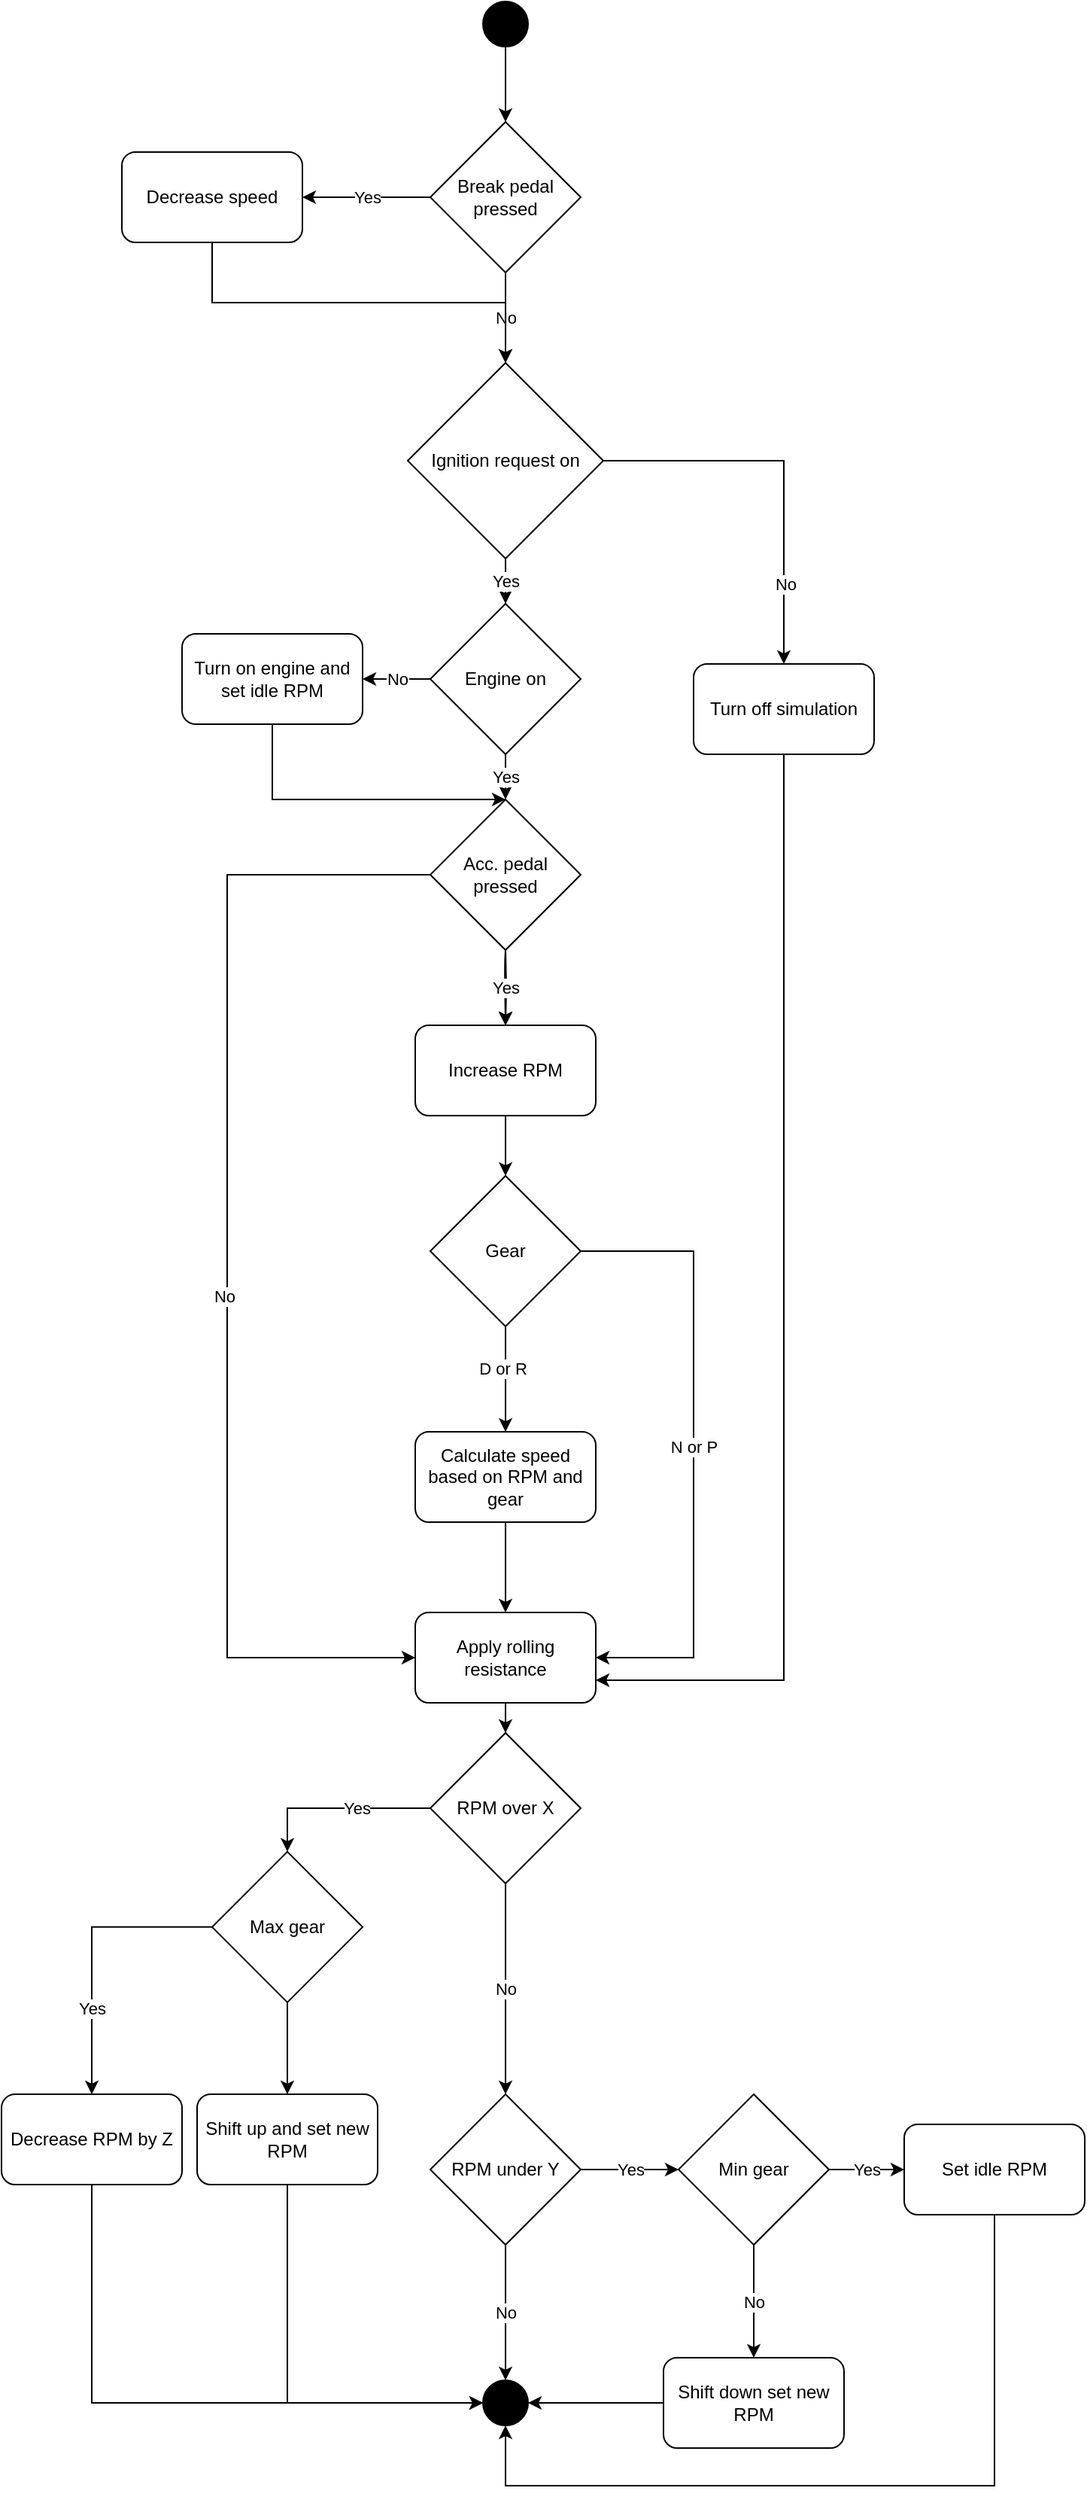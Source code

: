 <mxfile version="13.8.7" type="github">
  <diagram id="4gPb9WcIgXjrIo89H_NN" name="Page-1">
    <mxGraphModel dx="1201" dy="1791" grid="1" gridSize="10" guides="1" tooltips="1" connect="1" arrows="1" fold="1" page="1" pageScale="1" pageWidth="850" pageHeight="1100" math="0" shadow="0">
      <root>
        <mxCell id="0" />
        <mxCell id="1" parent="0" />
        <mxCell id="LRADezUdAs_8Ui7dfhWK-74" style="edgeStyle=orthogonalEdgeStyle;rounded=0;orthogonalLoop=1;jettySize=auto;html=1;exitX=0.5;exitY=1;exitDx=0;exitDy=0;entryX=0.5;entryY=0;entryDx=0;entryDy=0;" edge="1" parent="1" source="LRADezUdAs_8Ui7dfhWK-1" target="LRADezUdAs_8Ui7dfhWK-15">
          <mxGeometry relative="1" as="geometry" />
        </mxCell>
        <mxCell id="LRADezUdAs_8Ui7dfhWK-1" value="" style="ellipse;whiteSpace=wrap;html=1;aspect=fixed;fillColor=#000000;" vertex="1" parent="1">
          <mxGeometry x="360" y="-30" width="30" height="30" as="geometry" />
        </mxCell>
        <mxCell id="LRADezUdAs_8Ui7dfhWK-60" style="edgeStyle=orthogonalEdgeStyle;rounded=0;orthogonalLoop=1;jettySize=auto;html=1;exitX=0;exitY=0.5;exitDx=0;exitDy=0;entryX=0;entryY=0.5;entryDx=0;entryDy=0;" edge="1" parent="1" source="LRADezUdAs_8Ui7dfhWK-5" target="LRADezUdAs_8Ui7dfhWK-80">
          <mxGeometry relative="1" as="geometry">
            <mxPoint x="320" y="1065" as="targetPoint" />
            <Array as="points">
              <mxPoint x="190" y="550" />
              <mxPoint x="190" y="1070" />
            </Array>
          </mxGeometry>
        </mxCell>
        <mxCell id="LRADezUdAs_8Ui7dfhWK-61" value="No" style="edgeLabel;html=1;align=center;verticalAlign=middle;resizable=0;points=[];" vertex="1" connectable="0" parent="LRADezUdAs_8Ui7dfhWK-60">
          <mxGeometry x="-0.255" y="-2" relative="1" as="geometry">
            <mxPoint y="124.41" as="offset" />
          </mxGeometry>
        </mxCell>
        <mxCell id="LRADezUdAs_8Ui7dfhWK-116" value="" style="edgeStyle=orthogonalEdgeStyle;rounded=0;orthogonalLoop=1;jettySize=auto;html=1;" edge="1" parent="1" target="LRADezUdAs_8Ui7dfhWK-11">
          <mxGeometry relative="1" as="geometry">
            <mxPoint x="375" y="600" as="sourcePoint" />
          </mxGeometry>
        </mxCell>
        <mxCell id="LRADezUdAs_8Ui7dfhWK-5" value="Acc. pedal pressed" style="rhombus;whiteSpace=wrap;html=1;fillColor=#FFFFFF;" vertex="1" parent="1">
          <mxGeometry x="325" y="500" width="100" height="100" as="geometry" />
        </mxCell>
        <mxCell id="LRADezUdAs_8Ui7dfhWK-8" value="Yes" style="endArrow=classic;html=1;" edge="1" parent="1">
          <mxGeometry width="50" height="50" relative="1" as="geometry">
            <mxPoint x="375" y="600" as="sourcePoint" />
            <mxPoint x="375" y="650" as="targetPoint" />
            <Array as="points">
              <mxPoint x="374.5" y="610" />
            </Array>
          </mxGeometry>
        </mxCell>
        <mxCell id="LRADezUdAs_8Ui7dfhWK-11" value="Increase RPM" style="rounded=1;whiteSpace=wrap;html=1;fillColor=#FFFFFF;" vertex="1" parent="1">
          <mxGeometry x="315" y="650" width="120" height="60" as="geometry" />
        </mxCell>
        <mxCell id="LRADezUdAs_8Ui7dfhWK-49" value="Yes" style="edgeStyle=orthogonalEdgeStyle;rounded=0;orthogonalLoop=1;jettySize=auto;html=1;entryX=1;entryY=0.5;entryDx=0;entryDy=0;" edge="1" parent="1" source="LRADezUdAs_8Ui7dfhWK-15" target="LRADezUdAs_8Ui7dfhWK-18">
          <mxGeometry relative="1" as="geometry" />
        </mxCell>
        <mxCell id="LRADezUdAs_8Ui7dfhWK-75" value="No" style="edgeStyle=orthogonalEdgeStyle;rounded=0;orthogonalLoop=1;jettySize=auto;html=1;exitX=0.5;exitY=1;exitDx=0;exitDy=0;" edge="1" parent="1" source="LRADezUdAs_8Ui7dfhWK-15" target="LRADezUdAs_8Ui7dfhWK-3">
          <mxGeometry relative="1" as="geometry" />
        </mxCell>
        <mxCell id="LRADezUdAs_8Ui7dfhWK-15" value="Break pedal pressed" style="rhombus;whiteSpace=wrap;html=1;fillColor=#FFFFFF;" vertex="1" parent="1">
          <mxGeometry x="325" y="50" width="100" height="100" as="geometry" />
        </mxCell>
        <mxCell id="LRADezUdAs_8Ui7dfhWK-76" style="edgeStyle=orthogonalEdgeStyle;rounded=0;orthogonalLoop=1;jettySize=auto;html=1;exitX=0.5;exitY=1;exitDx=0;exitDy=0;entryX=0.5;entryY=0;entryDx=0;entryDy=0;" edge="1" parent="1" source="LRADezUdAs_8Ui7dfhWK-18" target="LRADezUdAs_8Ui7dfhWK-3">
          <mxGeometry relative="1" as="geometry" />
        </mxCell>
        <mxCell id="LRADezUdAs_8Ui7dfhWK-18" value="Decrease speed" style="rounded=1;whiteSpace=wrap;html=1;fillColor=#FFFFFF;" vertex="1" parent="1">
          <mxGeometry x="120" y="70" width="120" height="60" as="geometry" />
        </mxCell>
        <mxCell id="LRADezUdAs_8Ui7dfhWK-53" style="edgeStyle=orthogonalEdgeStyle;rounded=0;orthogonalLoop=1;jettySize=auto;html=1;exitX=0.5;exitY=1;exitDx=0;exitDy=0;entryX=0.5;entryY=0;entryDx=0;entryDy=0;" edge="1" parent="1" source="LRADezUdAs_8Ui7dfhWK-25" target="LRADezUdAs_8Ui7dfhWK-28">
          <mxGeometry relative="1" as="geometry" />
        </mxCell>
        <mxCell id="LRADezUdAs_8Ui7dfhWK-54" value="D or R" style="edgeLabel;html=1;align=center;verticalAlign=middle;resizable=0;points=[];" vertex="1" connectable="0" parent="LRADezUdAs_8Ui7dfhWK-53">
          <mxGeometry x="-0.195" y="-2" relative="1" as="geometry">
            <mxPoint as="offset" />
          </mxGeometry>
        </mxCell>
        <mxCell id="LRADezUdAs_8Ui7dfhWK-55" value="N or P" style="edgeStyle=orthogonalEdgeStyle;rounded=0;orthogonalLoop=1;jettySize=auto;html=1;exitX=1;exitY=0.5;exitDx=0;exitDy=0;entryX=1;entryY=0.5;entryDx=0;entryDy=0;" edge="1" parent="1" source="LRADezUdAs_8Ui7dfhWK-25" target="LRADezUdAs_8Ui7dfhWK-80">
          <mxGeometry relative="1" as="geometry">
            <mxPoint x="425" y="1065" as="targetPoint" />
            <Array as="points">
              <mxPoint x="500" y="800" />
              <mxPoint x="500" y="1070" />
            </Array>
          </mxGeometry>
        </mxCell>
        <mxCell id="LRADezUdAs_8Ui7dfhWK-25" value="Gear" style="rhombus;whiteSpace=wrap;html=1;fillColor=#FFFFFF;" vertex="1" parent="1">
          <mxGeometry x="325" y="750" width="100" height="100" as="geometry" />
        </mxCell>
        <mxCell id="LRADezUdAs_8Ui7dfhWK-57" style="edgeStyle=orthogonalEdgeStyle;rounded=0;orthogonalLoop=1;jettySize=auto;html=1;entryX=0.5;entryY=0;entryDx=0;entryDy=0;" edge="1" parent="1" source="LRADezUdAs_8Ui7dfhWK-28" target="LRADezUdAs_8Ui7dfhWK-80">
          <mxGeometry relative="1" as="geometry">
            <mxPoint x="375" y="1030" as="targetPoint" />
          </mxGeometry>
        </mxCell>
        <mxCell id="LRADezUdAs_8Ui7dfhWK-28" value="Calculate speed based on RPM and gear" style="rounded=1;whiteSpace=wrap;html=1;fillColor=#FFFFFF;" vertex="1" parent="1">
          <mxGeometry x="315" y="920" width="120" height="60" as="geometry" />
        </mxCell>
        <mxCell id="LRADezUdAs_8Ui7dfhWK-36" value="" style="endArrow=classic;html=1;exitX=0.5;exitY=1;exitDx=0;exitDy=0;entryX=0.5;entryY=0;entryDx=0;entryDy=0;" edge="1" parent="1" source="LRADezUdAs_8Ui7dfhWK-11" target="LRADezUdAs_8Ui7dfhWK-25">
          <mxGeometry width="50" height="50" relative="1" as="geometry">
            <mxPoint x="600" y="750" as="sourcePoint" />
            <mxPoint x="650" y="700" as="targetPoint" />
          </mxGeometry>
        </mxCell>
        <mxCell id="LRADezUdAs_8Ui7dfhWK-67" style="edgeStyle=orthogonalEdgeStyle;rounded=0;orthogonalLoop=1;jettySize=auto;html=1;exitX=1;exitY=0.5;exitDx=0;exitDy=0;entryX=0.5;entryY=0;entryDx=0;entryDy=0;" edge="1" parent="1" source="LRADezUdAs_8Ui7dfhWK-3" target="LRADezUdAs_8Ui7dfhWK-66">
          <mxGeometry relative="1" as="geometry" />
        </mxCell>
        <mxCell id="LRADezUdAs_8Ui7dfhWK-68" value="No" style="edgeLabel;html=1;align=center;verticalAlign=middle;resizable=0;points=[];" vertex="1" connectable="0" parent="LRADezUdAs_8Ui7dfhWK-67">
          <mxGeometry x="0.582" y="1" relative="1" as="geometry">
            <mxPoint as="offset" />
          </mxGeometry>
        </mxCell>
        <mxCell id="LRADezUdAs_8Ui7dfhWK-115" value="Yes" style="edgeStyle=orthogonalEdgeStyle;rounded=0;orthogonalLoop=1;jettySize=auto;html=1;exitX=0.5;exitY=1;exitDx=0;exitDy=0;entryX=0.5;entryY=0;entryDx=0;entryDy=0;" edge="1" parent="1" source="LRADezUdAs_8Ui7dfhWK-3" target="LRADezUdAs_8Ui7dfhWK-112">
          <mxGeometry relative="1" as="geometry" />
        </mxCell>
        <mxCell id="LRADezUdAs_8Ui7dfhWK-3" value="Ignition request on" style="rhombus;whiteSpace=wrap;html=1;fillColor=#FFFFFF;" vertex="1" parent="1">
          <mxGeometry x="310" y="210" width="130" height="130" as="geometry" />
        </mxCell>
        <mxCell id="LRADezUdAs_8Ui7dfhWK-117" style="edgeStyle=orthogonalEdgeStyle;rounded=0;orthogonalLoop=1;jettySize=auto;html=1;entryX=0.5;entryY=0;entryDx=0;entryDy=0;" edge="1" parent="1" source="LRADezUdAs_8Ui7dfhWK-41" target="LRADezUdAs_8Ui7dfhWK-5">
          <mxGeometry relative="1" as="geometry">
            <mxPoint x="220" y="500" as="targetPoint" />
            <Array as="points">
              <mxPoint x="220" y="500" />
            </Array>
          </mxGeometry>
        </mxCell>
        <mxCell id="LRADezUdAs_8Ui7dfhWK-41" value="Turn on engine and set idle RPM" style="rounded=1;whiteSpace=wrap;html=1;fillColor=#FFFFFF;" vertex="1" parent="1">
          <mxGeometry x="160" y="390" width="120" height="60" as="geometry" />
        </mxCell>
        <mxCell id="LRADezUdAs_8Ui7dfhWK-56" value="" style="ellipse;whiteSpace=wrap;html=1;aspect=fixed;fillColor=#000000;" vertex="1" parent="1">
          <mxGeometry x="360" y="1550" width="30" height="30" as="geometry" />
        </mxCell>
        <mxCell id="LRADezUdAs_8Ui7dfhWK-69" style="edgeStyle=orthogonalEdgeStyle;rounded=0;orthogonalLoop=1;jettySize=auto;html=1;exitX=0.5;exitY=1;exitDx=0;exitDy=0;entryX=1;entryY=0.75;entryDx=0;entryDy=0;" edge="1" parent="1" source="LRADezUdAs_8Ui7dfhWK-66" target="LRADezUdAs_8Ui7dfhWK-80">
          <mxGeometry relative="1" as="geometry">
            <mxPoint x="630" y="1100" as="targetPoint" />
            <Array as="points">
              <mxPoint x="560" y="1085" />
            </Array>
          </mxGeometry>
        </mxCell>
        <mxCell id="LRADezUdAs_8Ui7dfhWK-66" value="Turn off simulation" style="rounded=1;whiteSpace=wrap;html=1;fillColor=#FFFFFF;" vertex="1" parent="1">
          <mxGeometry x="500" y="410" width="120" height="60" as="geometry" />
        </mxCell>
        <mxCell id="LRADezUdAs_8Ui7dfhWK-83" style="edgeStyle=orthogonalEdgeStyle;rounded=0;orthogonalLoop=1;jettySize=auto;html=1;entryX=0.5;entryY=0;entryDx=0;entryDy=0;" edge="1" parent="1" source="LRADezUdAs_8Ui7dfhWK-80" target="LRADezUdAs_8Ui7dfhWK-82">
          <mxGeometry relative="1" as="geometry" />
        </mxCell>
        <mxCell id="LRADezUdAs_8Ui7dfhWK-80" value="Apply rolling resistance" style="rounded=1;whiteSpace=wrap;html=1;fillColor=#FFFFFF;" vertex="1" parent="1">
          <mxGeometry x="315" y="1040" width="120" height="60" as="geometry" />
        </mxCell>
        <mxCell id="LRADezUdAs_8Ui7dfhWK-89" value="No" style="edgeStyle=orthogonalEdgeStyle;rounded=0;orthogonalLoop=1;jettySize=auto;html=1;exitX=0.5;exitY=1;exitDx=0;exitDy=0;entryX=0.5;entryY=0;entryDx=0;entryDy=0;" edge="1" parent="1" source="LRADezUdAs_8Ui7dfhWK-82" target="LRADezUdAs_8Ui7dfhWK-90">
          <mxGeometry relative="1" as="geometry">
            <mxPoint x="374.759" y="1320" as="targetPoint" />
          </mxGeometry>
        </mxCell>
        <mxCell id="LRADezUdAs_8Ui7dfhWK-97" value="Yes" style="edgeStyle=orthogonalEdgeStyle;rounded=0;orthogonalLoop=1;jettySize=auto;html=1;exitX=0;exitY=0.5;exitDx=0;exitDy=0;entryX=0.5;entryY=0;entryDx=0;entryDy=0;" edge="1" parent="1" source="LRADezUdAs_8Ui7dfhWK-82" target="LRADezUdAs_8Ui7dfhWK-96">
          <mxGeometry x="-0.212" relative="1" as="geometry">
            <mxPoint as="offset" />
          </mxGeometry>
        </mxCell>
        <mxCell id="LRADezUdAs_8Ui7dfhWK-82" value="RPM over X" style="rhombus;whiteSpace=wrap;html=1;fillColor=#FFFFFF;" vertex="1" parent="1">
          <mxGeometry x="325" y="1120" width="100" height="100" as="geometry" />
        </mxCell>
        <mxCell id="LRADezUdAs_8Ui7dfhWK-100" style="edgeStyle=orthogonalEdgeStyle;rounded=0;orthogonalLoop=1;jettySize=auto;html=1;entryX=0;entryY=0.5;entryDx=0;entryDy=0;" edge="1" parent="1" source="LRADezUdAs_8Ui7dfhWK-84" target="LRADezUdAs_8Ui7dfhWK-56">
          <mxGeometry relative="1" as="geometry">
            <Array as="points">
              <mxPoint x="230" y="1565" />
            </Array>
          </mxGeometry>
        </mxCell>
        <mxCell id="LRADezUdAs_8Ui7dfhWK-84" value="Shift up and set new RPM" style="rounded=1;whiteSpace=wrap;html=1;fillColor=#FFFFFF;" vertex="1" parent="1">
          <mxGeometry x="170" y="1360" width="120" height="60" as="geometry" />
        </mxCell>
        <mxCell id="LRADezUdAs_8Ui7dfhWK-95" value="No" style="edgeStyle=orthogonalEdgeStyle;rounded=0;orthogonalLoop=1;jettySize=auto;html=1;exitX=0.5;exitY=1;exitDx=0;exitDy=0;" edge="1" parent="1" source="LRADezUdAs_8Ui7dfhWK-90" target="LRADezUdAs_8Ui7dfhWK-56">
          <mxGeometry relative="1" as="geometry" />
        </mxCell>
        <mxCell id="LRADezUdAs_8Ui7dfhWK-119" value="Yes" style="edgeStyle=orthogonalEdgeStyle;rounded=0;orthogonalLoop=1;jettySize=auto;html=1;exitX=1;exitY=0.5;exitDx=0;exitDy=0;entryX=0;entryY=0.5;entryDx=0;entryDy=0;" edge="1" parent="1" source="LRADezUdAs_8Ui7dfhWK-90" target="LRADezUdAs_8Ui7dfhWK-118">
          <mxGeometry relative="1" as="geometry" />
        </mxCell>
        <mxCell id="LRADezUdAs_8Ui7dfhWK-90" value="RPM under Y" style="rhombus;whiteSpace=wrap;html=1;fillColor=#FFFFFF;" vertex="1" parent="1">
          <mxGeometry x="325" y="1360" width="100" height="100" as="geometry" />
        </mxCell>
        <mxCell id="LRADezUdAs_8Ui7dfhWK-124" style="edgeStyle=orthogonalEdgeStyle;rounded=0;orthogonalLoop=1;jettySize=auto;html=1;exitX=0;exitY=0.5;exitDx=0;exitDy=0;entryX=1;entryY=0.5;entryDx=0;entryDy=0;" edge="1" parent="1" source="LRADezUdAs_8Ui7dfhWK-92" target="LRADezUdAs_8Ui7dfhWK-56">
          <mxGeometry relative="1" as="geometry" />
        </mxCell>
        <mxCell id="LRADezUdAs_8Ui7dfhWK-92" value="Shift down set new RPM" style="rounded=1;whiteSpace=wrap;html=1;fillColor=#FFFFFF;" vertex="1" parent="1">
          <mxGeometry x="480" y="1535" width="120" height="60" as="geometry" />
        </mxCell>
        <mxCell id="LRADezUdAs_8Ui7dfhWK-102" value="Yes" style="edgeStyle=orthogonalEdgeStyle;rounded=0;orthogonalLoop=1;jettySize=auto;html=1;exitX=0;exitY=0.5;exitDx=0;exitDy=0;entryX=0.5;entryY=0;entryDx=0;entryDy=0;" edge="1" parent="1" source="LRADezUdAs_8Ui7dfhWK-96" target="LRADezUdAs_8Ui7dfhWK-101">
          <mxGeometry x="0.403" relative="1" as="geometry">
            <mxPoint as="offset" />
          </mxGeometry>
        </mxCell>
        <mxCell id="LRADezUdAs_8Ui7dfhWK-110" style="edgeStyle=orthogonalEdgeStyle;rounded=0;orthogonalLoop=1;jettySize=auto;html=1;exitX=0.5;exitY=1;exitDx=0;exitDy=0;entryX=0.5;entryY=0;entryDx=0;entryDy=0;" edge="1" parent="1" source="LRADezUdAs_8Ui7dfhWK-96" target="LRADezUdAs_8Ui7dfhWK-84">
          <mxGeometry relative="1" as="geometry" />
        </mxCell>
        <mxCell id="LRADezUdAs_8Ui7dfhWK-96" value="Max gear" style="rhombus;whiteSpace=wrap;html=1;fillColor=#FFFFFF;" vertex="1" parent="1">
          <mxGeometry x="180" y="1198.92" width="100" height="100" as="geometry" />
        </mxCell>
        <mxCell id="LRADezUdAs_8Ui7dfhWK-103" style="edgeStyle=orthogonalEdgeStyle;rounded=0;orthogonalLoop=1;jettySize=auto;html=1;exitX=0.5;exitY=1;exitDx=0;exitDy=0;entryX=0;entryY=0.5;entryDx=0;entryDy=0;" edge="1" parent="1" source="LRADezUdAs_8Ui7dfhWK-101" target="LRADezUdAs_8Ui7dfhWK-56">
          <mxGeometry relative="1" as="geometry" />
        </mxCell>
        <mxCell id="LRADezUdAs_8Ui7dfhWK-101" value="Decrease RPM by Z" style="rounded=1;whiteSpace=wrap;html=1;fillColor=#FFFFFF;" vertex="1" parent="1">
          <mxGeometry x="40" y="1360" width="120" height="60" as="geometry" />
        </mxCell>
        <mxCell id="LRADezUdAs_8Ui7dfhWK-113" value="Yes" style="edgeStyle=orthogonalEdgeStyle;rounded=0;orthogonalLoop=1;jettySize=auto;html=1;exitX=0.5;exitY=1;exitDx=0;exitDy=0;entryX=0.5;entryY=0;entryDx=0;entryDy=0;" edge="1" parent="1" source="LRADezUdAs_8Ui7dfhWK-112" target="LRADezUdAs_8Ui7dfhWK-5">
          <mxGeometry relative="1" as="geometry" />
        </mxCell>
        <mxCell id="LRADezUdAs_8Ui7dfhWK-114" value="No" style="edgeStyle=orthogonalEdgeStyle;rounded=0;orthogonalLoop=1;jettySize=auto;html=1;entryX=1;entryY=0.5;entryDx=0;entryDy=0;" edge="1" parent="1" source="LRADezUdAs_8Ui7dfhWK-112" target="LRADezUdAs_8Ui7dfhWK-41">
          <mxGeometry relative="1" as="geometry" />
        </mxCell>
        <mxCell id="LRADezUdAs_8Ui7dfhWK-112" value="Engine on" style="rhombus;whiteSpace=wrap;html=1;fillColor=#FFFFFF;" vertex="1" parent="1">
          <mxGeometry x="325" y="370" width="100" height="100" as="geometry" />
        </mxCell>
        <mxCell id="LRADezUdAs_8Ui7dfhWK-120" value="Yes" style="edgeStyle=orthogonalEdgeStyle;rounded=0;orthogonalLoop=1;jettySize=auto;html=1;exitX=1;exitY=0.5;exitDx=0;exitDy=0;entryX=0;entryY=0.5;entryDx=0;entryDy=0;" edge="1" parent="1" source="LRADezUdAs_8Ui7dfhWK-118" target="LRADezUdAs_8Ui7dfhWK-121">
          <mxGeometry relative="1" as="geometry">
            <mxPoint x="700" y="1410" as="targetPoint" />
          </mxGeometry>
        </mxCell>
        <mxCell id="LRADezUdAs_8Ui7dfhWK-122" value="No" style="edgeStyle=orthogonalEdgeStyle;rounded=0;orthogonalLoop=1;jettySize=auto;html=1;exitX=0.5;exitY=1;exitDx=0;exitDy=0;entryX=0.5;entryY=0;entryDx=0;entryDy=0;" edge="1" parent="1" source="LRADezUdAs_8Ui7dfhWK-118" target="LRADezUdAs_8Ui7dfhWK-92">
          <mxGeometry relative="1" as="geometry" />
        </mxCell>
        <mxCell id="LRADezUdAs_8Ui7dfhWK-118" value="Min gear" style="rhombus;whiteSpace=wrap;html=1;fillColor=#FFFFFF;" vertex="1" parent="1">
          <mxGeometry x="490" y="1360" width="100" height="100" as="geometry" />
        </mxCell>
        <mxCell id="LRADezUdAs_8Ui7dfhWK-125" style="edgeStyle=orthogonalEdgeStyle;rounded=0;orthogonalLoop=1;jettySize=auto;html=1;exitX=0.5;exitY=1;exitDx=0;exitDy=0;entryX=0.5;entryY=1;entryDx=0;entryDy=0;" edge="1" parent="1" source="LRADezUdAs_8Ui7dfhWK-121" target="LRADezUdAs_8Ui7dfhWK-56">
          <mxGeometry relative="1" as="geometry">
            <Array as="points">
              <mxPoint x="700" y="1620" />
              <mxPoint x="375" y="1620" />
            </Array>
          </mxGeometry>
        </mxCell>
        <mxCell id="LRADezUdAs_8Ui7dfhWK-121" value="Set idle RPM" style="rounded=1;whiteSpace=wrap;html=1;fillColor=#FFFFFF;" vertex="1" parent="1">
          <mxGeometry x="640" y="1380" width="120" height="60" as="geometry" />
        </mxCell>
      </root>
    </mxGraphModel>
  </diagram>
</mxfile>

